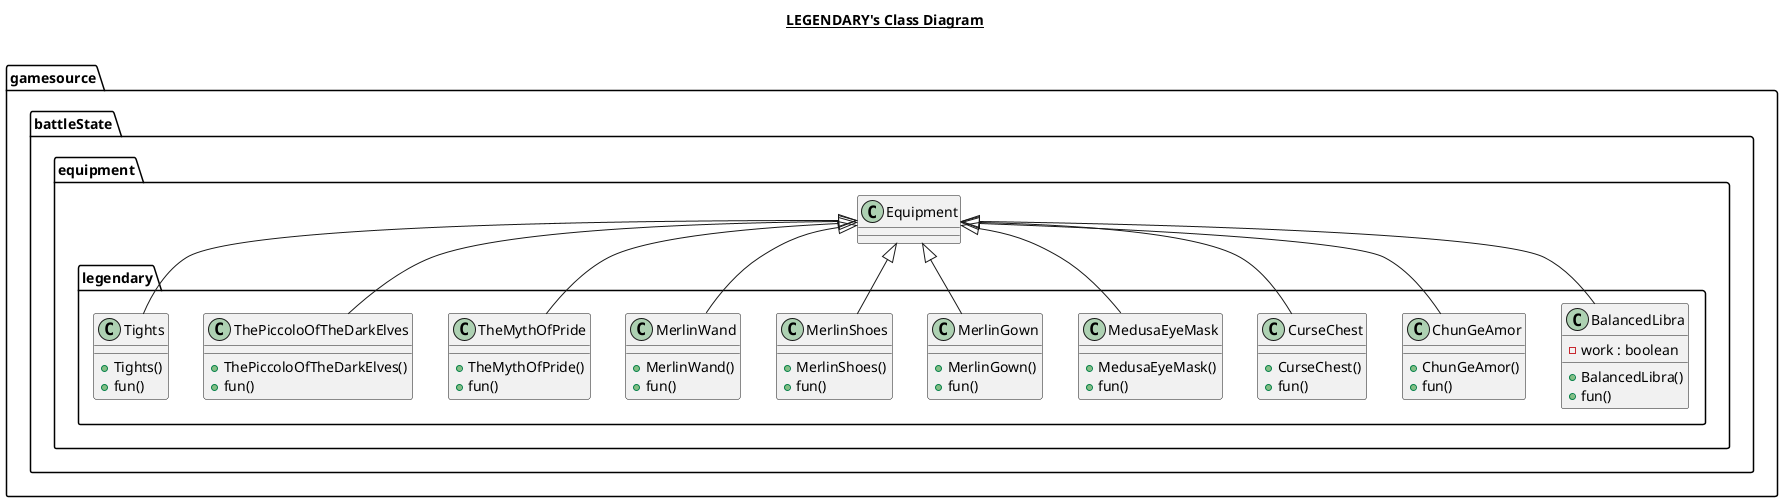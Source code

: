 @startuml

title __LEGENDARY's Class Diagram__\n

  namespace gamesource {
    namespace battleState.equipment {
      namespace legendary {
        class gamesource.battleState.equipment.legendary.BalancedLibra {
            - work : boolean
            + BalancedLibra()
            + fun()
        }
      }
    }
  }
  

  namespace gamesource {
    namespace battleState.equipment {
      namespace legendary {
        class gamesource.battleState.equipment.legendary.ChunGeAmor {
            + ChunGeAmor()
            + fun()
        }
      }
    }
  }
  

  namespace gamesource {
    namespace battleState.equipment {
      namespace legendary {
        class gamesource.battleState.equipment.legendary.CurseChest {
            + CurseChest()
            + fun()
        }
      }
    }
  }
  

  namespace gamesource {
    namespace battleState.equipment {
      namespace legendary {
        class gamesource.battleState.equipment.legendary.MedusaEyeMask {
            + MedusaEyeMask()
            + fun()
        }
      }
    }
  }
  

  namespace gamesource {
    namespace battleState.equipment {
      namespace legendary {
        class gamesource.battleState.equipment.legendary.MerlinGown {
            + MerlinGown()
            + fun()
        }
      }
    }
  }
  

  namespace gamesource {
    namespace battleState.equipment {
      namespace legendary {
        class gamesource.battleState.equipment.legendary.MerlinShoes {
            + MerlinShoes()
            + fun()
        }
      }
    }
  }
  

  namespace gamesource {
    namespace battleState.equipment {
      namespace legendary {
        class gamesource.battleState.equipment.legendary.MerlinWand {
            + MerlinWand()
            + fun()
        }
      }
    }
  }
  

  namespace gamesource {
    namespace battleState.equipment {
      namespace legendary {
        class gamesource.battleState.equipment.legendary.TheMythOfPride {
            + TheMythOfPride()
            + fun()
        }
      }
    }
  }
  

  namespace gamesource {
    namespace battleState.equipment {
      namespace legendary {
        class gamesource.battleState.equipment.legendary.ThePiccoloOfTheDarkElves {
            + ThePiccoloOfTheDarkElves()
            + fun()
        }
      }
    }
  }
  

  namespace gamesource {
    namespace battleState.equipment {
      namespace legendary {
        class gamesource.battleState.equipment.legendary.Tights {
            + Tights()
            + fun()
        }
      }
    }
  }
  

  gamesource.battleState.equipment.legendary.BalancedLibra -up-|> gamesource.battleState.equipment.Equipment
  gamesource.battleState.equipment.legendary.ChunGeAmor -up-|> gamesource.battleState.equipment.Equipment
  gamesource.battleState.equipment.legendary.CurseChest -up-|> gamesource.battleState.equipment.Equipment
  gamesource.battleState.equipment.legendary.MedusaEyeMask -up-|> gamesource.battleState.equipment.Equipment
  gamesource.battleState.equipment.legendary.MerlinGown -up-|> gamesource.battleState.equipment.Equipment
  gamesource.battleState.equipment.legendary.MerlinShoes -up-|> gamesource.battleState.equipment.Equipment
  gamesource.battleState.equipment.legendary.MerlinWand -up-|> gamesource.battleState.equipment.Equipment
  gamesource.battleState.equipment.legendary.TheMythOfPride -up-|> gamesource.battleState.equipment.Equipment
  gamesource.battleState.equipment.legendary.ThePiccoloOfTheDarkElves -up-|> gamesource.battleState.equipment.Equipment
  gamesource.battleState.equipment.legendary.Tights -up-|> gamesource.battleState.equipment.Equipment



@enduml
